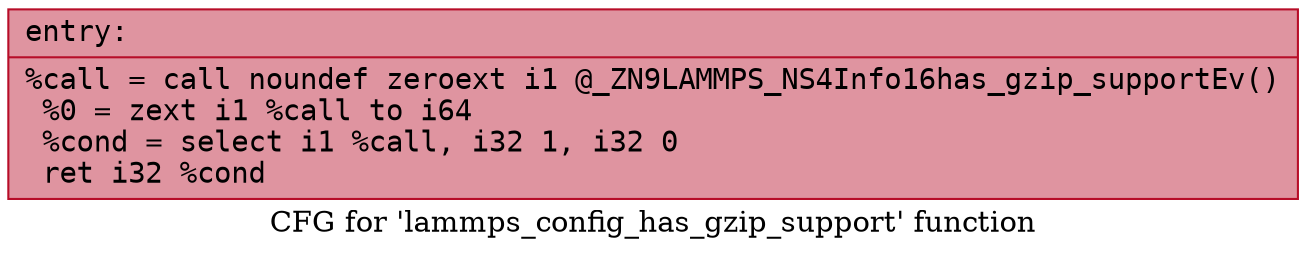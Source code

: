 digraph "CFG for 'lammps_config_has_gzip_support' function" {
	label="CFG for 'lammps_config_has_gzip_support' function";

	Node0x55bdf7d7cba0 [shape=record,color="#b70d28ff", style=filled, fillcolor="#b70d2870" fontname="Courier",label="{entry:\l|  %call = call noundef zeroext i1 @_ZN9LAMMPS_NS4Info16has_gzip_supportEv()\l  %0 = zext i1 %call to i64\l  %cond = select i1 %call, i32 1, i32 0\l  ret i32 %cond\l}"];
}
